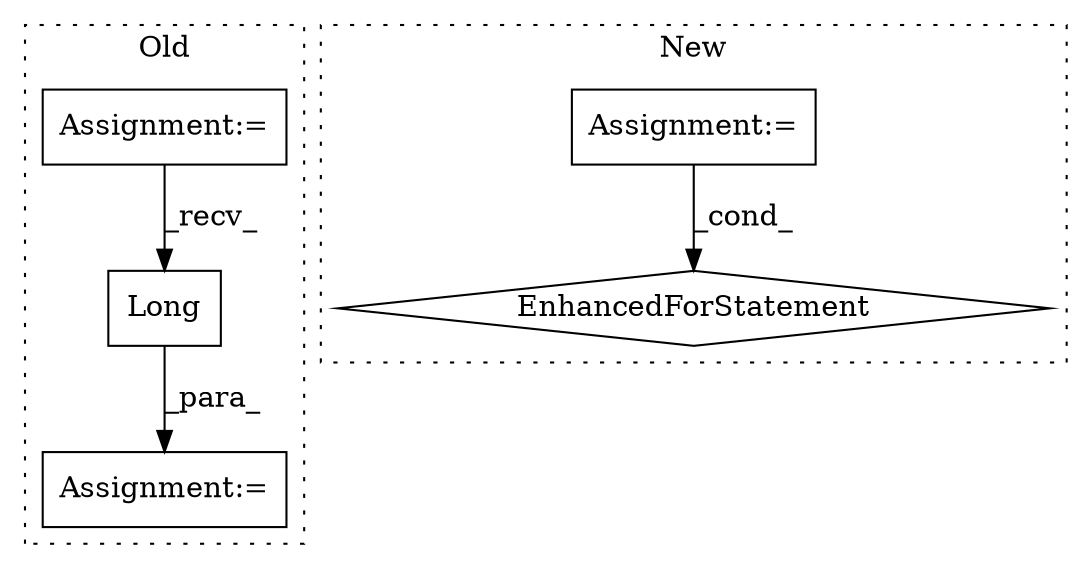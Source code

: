 digraph G {
subgraph cluster0 {
1 [label="Long" a="32" s="4218" l="6" shape="box"];
3 [label="Assignment:=" a="7" s="4151" l="1" shape="box"];
5 [label="Assignment:=" a="7" s="4098" l="1" shape="box"];
label = "Old";
style="dotted";
}
subgraph cluster1 {
2 [label="EnhancedForStatement" a="70" s="2899,2984" l="57,2" shape="diamond"];
4 [label="Assignment:=" a="7" s="2899,2984" l="57,2" shape="box"];
label = "New";
style="dotted";
}
1 -> 3 [label="_para_"];
4 -> 2 [label="_cond_"];
5 -> 1 [label="_recv_"];
}